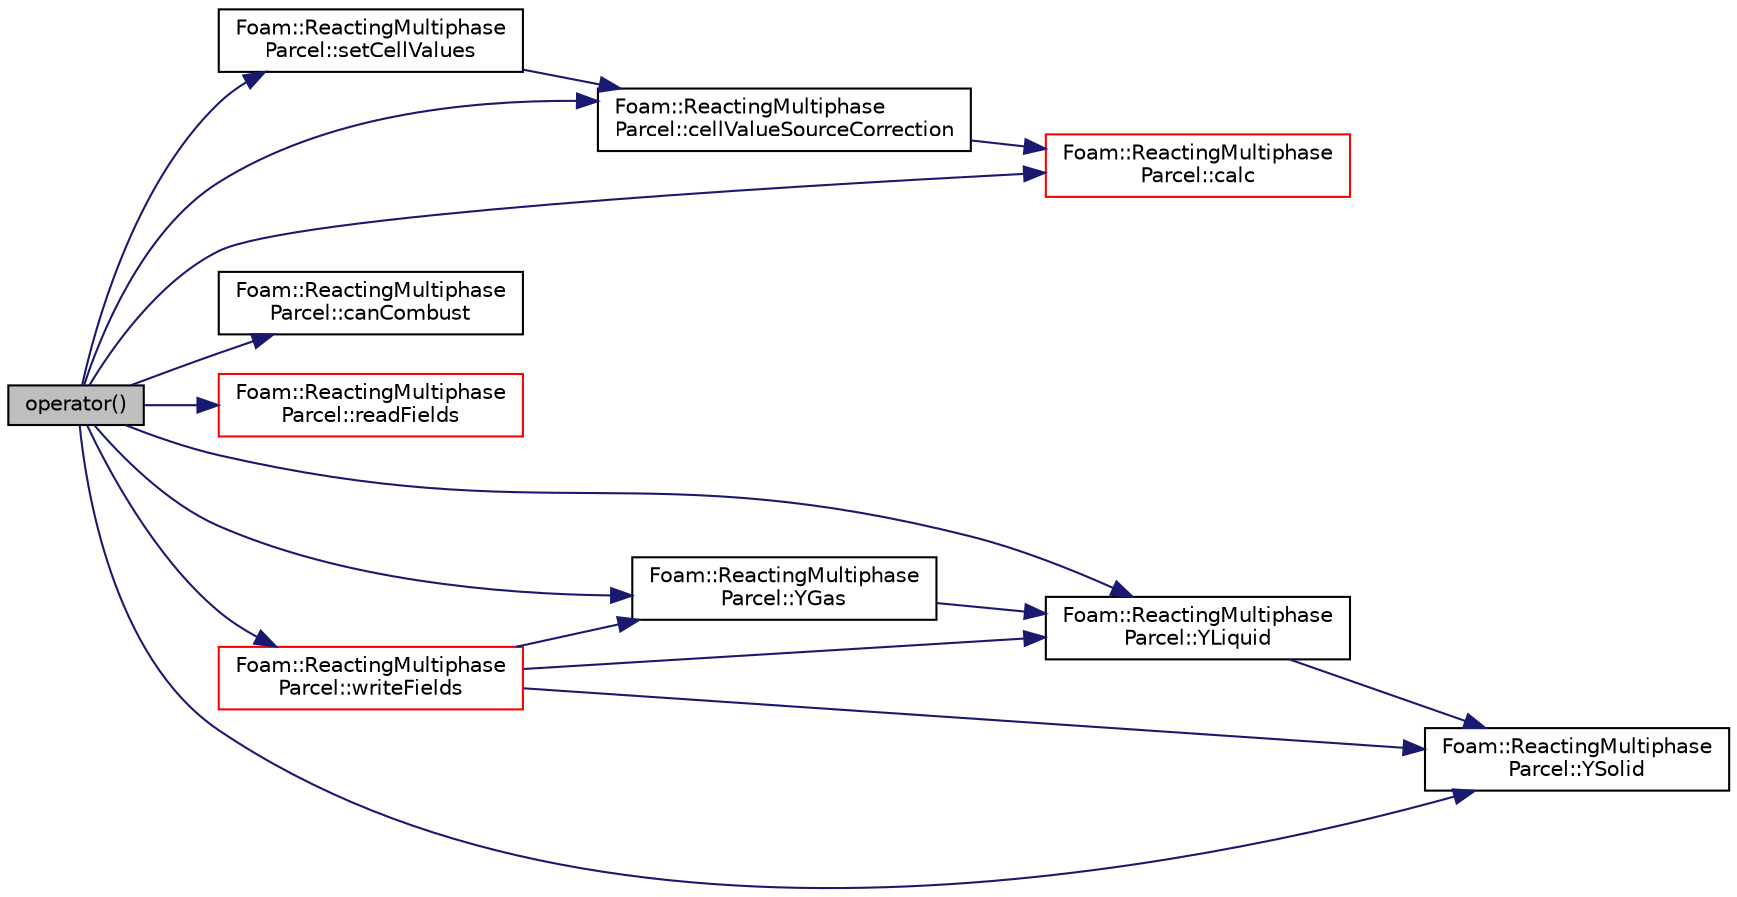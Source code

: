 digraph "operator()"
{
  bgcolor="transparent";
  edge [fontname="Helvetica",fontsize="10",labelfontname="Helvetica",labelfontsize="10"];
  node [fontname="Helvetica",fontsize="10",shape=record];
  rankdir="LR";
  Node1 [label="operator()",height=0.2,width=0.4,color="black", fillcolor="grey75", style="filled", fontcolor="black"];
  Node1 -> Node2 [color="midnightblue",fontsize="10",style="solid",fontname="Helvetica"];
  Node2 [label="Foam::ReactingMultiphase\lParcel::calc",height=0.2,width=0.4,color="red",URL="$a02132.html#a6a46515d02de32cba752f8c0cdd512e9",tooltip="Update parcel properties over the time interval. "];
  Node1 -> Node3 [color="midnightblue",fontsize="10",style="solid",fontname="Helvetica"];
  Node3 [label="Foam::ReactingMultiphase\lParcel::canCombust",height=0.2,width=0.4,color="black",URL="$a02132.html#a79437052fb92ed82ab4488098f7274f6",tooltip="Return const access to the canCombust flag. "];
  Node1 -> Node4 [color="midnightblue",fontsize="10",style="solid",fontname="Helvetica"];
  Node4 [label="Foam::ReactingMultiphase\lParcel::cellValueSourceCorrection",height=0.2,width=0.4,color="black",URL="$a02132.html#af47d660ddf922326f7b61a7d841572e5",tooltip="Correct cell values using latest transfer information. "];
  Node4 -> Node2 [color="midnightblue",fontsize="10",style="solid",fontname="Helvetica"];
  Node1 -> Node5 [color="midnightblue",fontsize="10",style="solid",fontname="Helvetica"];
  Node5 [label="Foam::ReactingMultiphase\lParcel::readFields",height=0.2,width=0.4,color="red",URL="$a02132.html#aef842d059922eaaa167c7b8c37378e17",tooltip="Read. "];
  Node1 -> Node6 [color="midnightblue",fontsize="10",style="solid",fontname="Helvetica"];
  Node6 [label="Foam::ReactingMultiphase\lParcel::setCellValues",height=0.2,width=0.4,color="black",URL="$a02132.html#ad8f8e29c218563cbc811689b2b2ddb28",tooltip="Set cell values. "];
  Node6 -> Node4 [color="midnightblue",fontsize="10",style="solid",fontname="Helvetica"];
  Node1 -> Node7 [color="midnightblue",fontsize="10",style="solid",fontname="Helvetica"];
  Node7 [label="Foam::ReactingMultiphase\lParcel::writeFields",height=0.2,width=0.4,color="red",URL="$a02132.html#a64adf0008b4736131ce199c3a2c5ffd7",tooltip="Write. "];
  Node7 -> Node8 [color="midnightblue",fontsize="10",style="solid",fontname="Helvetica"];
  Node8 [label="Foam::ReactingMultiphase\lParcel::YGas",height=0.2,width=0.4,color="black",URL="$a02132.html#aaaaa77c088f6ea37f47e0f5979f9d8cf",tooltip="Return const access to mass fractions of gases. "];
  Node8 -> Node9 [color="midnightblue",fontsize="10",style="solid",fontname="Helvetica"];
  Node9 [label="Foam::ReactingMultiphase\lParcel::YLiquid",height=0.2,width=0.4,color="black",URL="$a02132.html#a73b82b535bece8e426a63e77c329be41",tooltip="Return const access to mass fractions of liquids. "];
  Node9 -> Node10 [color="midnightblue",fontsize="10",style="solid",fontname="Helvetica"];
  Node10 [label="Foam::ReactingMultiphase\lParcel::YSolid",height=0.2,width=0.4,color="black",URL="$a02132.html#af83b0b7108ae6c6230ac9f1f50dfa779",tooltip="Return const access to mass fractions of solids. "];
  Node7 -> Node9 [color="midnightblue",fontsize="10",style="solid",fontname="Helvetica"];
  Node7 -> Node10 [color="midnightblue",fontsize="10",style="solid",fontname="Helvetica"];
  Node1 -> Node8 [color="midnightblue",fontsize="10",style="solid",fontname="Helvetica"];
  Node1 -> Node9 [color="midnightblue",fontsize="10",style="solid",fontname="Helvetica"];
  Node1 -> Node10 [color="midnightblue",fontsize="10",style="solid",fontname="Helvetica"];
}
